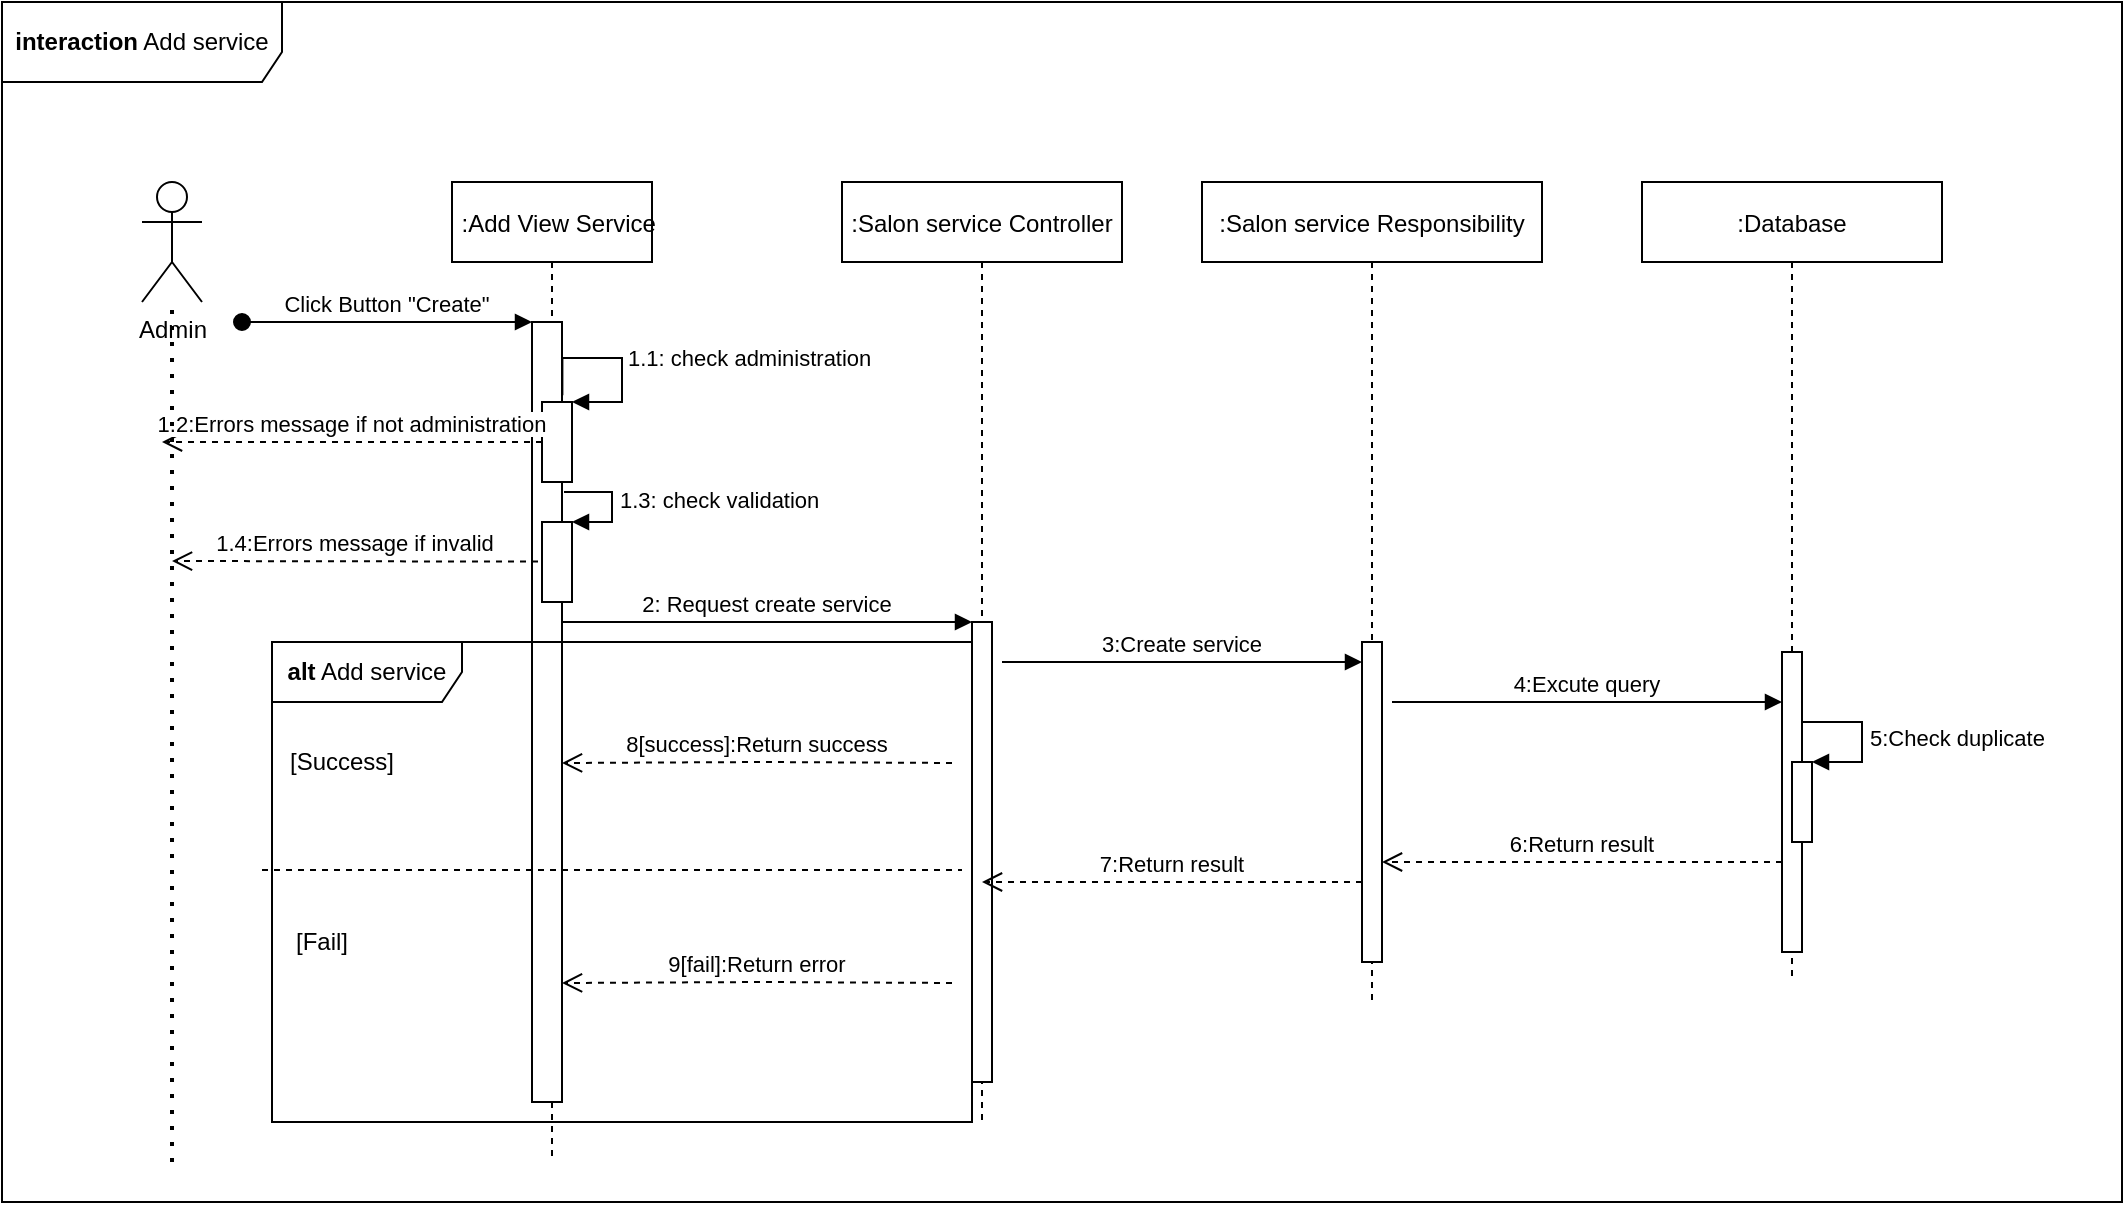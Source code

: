 <mxfile version="15.2.7" type="github">
  <diagram id="kgpKYQtTHZ0yAKxKKP6v" name="Page-1">
    <mxGraphModel dx="1888" dy="579" grid="1" gridSize="10" guides="1" tooltips="1" connect="1" arrows="1" fold="1" page="1" pageScale="1" pageWidth="850" pageHeight="1100" math="0" shadow="0">
      <root>
        <mxCell id="0" />
        <mxCell id="1" parent="0" />
        <mxCell id="3nuBFxr9cyL0pnOWT2aG-1" value="  :Add View Service" style="shape=umlLifeline;perimeter=lifelinePerimeter;container=1;collapsible=0;recursiveResize=0;rounded=0;shadow=0;strokeWidth=1;" parent="1" vertex="1">
          <mxGeometry x="215" y="130" width="100" height="490" as="geometry" />
        </mxCell>
        <mxCell id="3nuBFxr9cyL0pnOWT2aG-2" value="" style="points=[];perimeter=orthogonalPerimeter;rounded=0;shadow=0;strokeWidth=1;" parent="3nuBFxr9cyL0pnOWT2aG-1" vertex="1">
          <mxGeometry x="40" y="70" width="15" height="390" as="geometry" />
        </mxCell>
        <mxCell id="3nuBFxr9cyL0pnOWT2aG-3" value="Click Button &quot;Create&quot;" style="verticalAlign=bottom;startArrow=oval;endArrow=block;startSize=8;shadow=0;strokeWidth=1;" parent="3nuBFxr9cyL0pnOWT2aG-1" target="3nuBFxr9cyL0pnOWT2aG-2" edge="1">
          <mxGeometry relative="1" as="geometry">
            <mxPoint x="-105" y="70" as="sourcePoint" />
          </mxGeometry>
        </mxCell>
        <mxCell id="0GrsT5j0lHC2JYDFpa-r-6" value="" style="html=1;points=[];perimeter=orthogonalPerimeter;" parent="3nuBFxr9cyL0pnOWT2aG-1" vertex="1">
          <mxGeometry x="45" y="110" width="15" height="40" as="geometry" />
        </mxCell>
        <mxCell id="0GrsT5j0lHC2JYDFpa-r-7" value="1.1: check administration" style="edgeStyle=orthogonalEdgeStyle;html=1;align=left;spacingLeft=2;endArrow=block;rounded=0;entryX=1;entryY=0;exitX=1.013;exitY=0.094;exitDx=0;exitDy=0;exitPerimeter=0;" parent="3nuBFxr9cyL0pnOWT2aG-1" source="3nuBFxr9cyL0pnOWT2aG-2" target="0GrsT5j0lHC2JYDFpa-r-6" edge="1">
          <mxGeometry relative="1" as="geometry">
            <mxPoint x="65" y="60" as="sourcePoint" />
            <Array as="points">
              <mxPoint x="85" y="88" />
              <mxPoint x="85" y="110" />
            </Array>
          </mxGeometry>
        </mxCell>
        <mxCell id="0GrsT5j0lHC2JYDFpa-r-8" value="" style="html=1;points=[];perimeter=orthogonalPerimeter;" parent="3nuBFxr9cyL0pnOWT2aG-1" vertex="1">
          <mxGeometry x="45" y="170" width="15" height="40" as="geometry" />
        </mxCell>
        <mxCell id="0GrsT5j0lHC2JYDFpa-r-9" value="1.3: check validation" style="edgeStyle=orthogonalEdgeStyle;html=1;align=left;spacingLeft=2;endArrow=block;rounded=0;entryX=1;entryY=0;" parent="3nuBFxr9cyL0pnOWT2aG-1" target="0GrsT5j0lHC2JYDFpa-r-8" edge="1">
          <mxGeometry relative="1" as="geometry">
            <mxPoint x="60" y="155" as="sourcePoint" />
            <Array as="points">
              <mxPoint x="56" y="155" />
              <mxPoint x="80" y="155" />
              <mxPoint x="80" y="170" />
            </Array>
          </mxGeometry>
        </mxCell>
        <mxCell id="3nuBFxr9cyL0pnOWT2aG-5" value=":Salon service Controller" style="shape=umlLifeline;perimeter=lifelinePerimeter;container=1;collapsible=0;recursiveResize=0;rounded=0;shadow=0;strokeWidth=1;" parent="1" vertex="1">
          <mxGeometry x="410" y="130" width="140" height="470" as="geometry" />
        </mxCell>
        <mxCell id="3nuBFxr9cyL0pnOWT2aG-6" value="" style="points=[];perimeter=orthogonalPerimeter;rounded=0;shadow=0;strokeWidth=1;" parent="3nuBFxr9cyL0pnOWT2aG-5" vertex="1">
          <mxGeometry x="65" y="220" width="10" height="230" as="geometry" />
        </mxCell>
        <mxCell id="0GrsT5j0lHC2JYDFpa-r-11" value="&lt;b&gt;alt&lt;/b&gt; Add service" style="shape=umlFrame;whiteSpace=wrap;html=1;width=95;height=30;" parent="3nuBFxr9cyL0pnOWT2aG-5" vertex="1">
          <mxGeometry x="-285" y="230" width="350" height="240" as="geometry" />
        </mxCell>
        <mxCell id="3nuBFxr9cyL0pnOWT2aG-8" value="2: Request create service" style="verticalAlign=bottom;endArrow=block;entryX=0;entryY=0;shadow=0;strokeWidth=1;" parent="1" target="3nuBFxr9cyL0pnOWT2aG-6" edge="1">
          <mxGeometry relative="1" as="geometry">
            <mxPoint x="270" y="350" as="sourcePoint" />
            <Array as="points">
              <mxPoint x="320" y="350" />
            </Array>
          </mxGeometry>
        </mxCell>
        <mxCell id="0GrsT5j0lHC2JYDFpa-r-1" value="Admin" style="shape=umlActor;verticalLabelPosition=bottom;verticalAlign=top;html=1;outlineConnect=0;" parent="1" vertex="1">
          <mxGeometry x="60" y="130" width="30" height="60" as="geometry" />
        </mxCell>
        <mxCell id="0GrsT5j0lHC2JYDFpa-r-12" value=":Salon service Responsibility" style="shape=umlLifeline;perimeter=lifelinePerimeter;container=1;collapsible=0;recursiveResize=0;rounded=0;shadow=0;strokeWidth=1;" parent="1" vertex="1">
          <mxGeometry x="590" y="130" width="170" height="410" as="geometry" />
        </mxCell>
        <mxCell id="0GrsT5j0lHC2JYDFpa-r-13" value="" style="points=[];perimeter=orthogonalPerimeter;rounded=0;shadow=0;strokeWidth=1;" parent="0GrsT5j0lHC2JYDFpa-r-12" vertex="1">
          <mxGeometry x="80" y="230" width="10" height="160" as="geometry" />
        </mxCell>
        <mxCell id="0GrsT5j0lHC2JYDFpa-r-15" value="7:Return result" style="verticalAlign=bottom;endArrow=open;dashed=1;endSize=8;shadow=0;strokeWidth=1;" parent="1" edge="1">
          <mxGeometry relative="1" as="geometry">
            <mxPoint x="480" y="480" as="targetPoint" />
            <mxPoint x="670" y="480" as="sourcePoint" />
          </mxGeometry>
        </mxCell>
        <mxCell id="0GrsT5j0lHC2JYDFpa-r-16" value=":Database" style="shape=umlLifeline;perimeter=lifelinePerimeter;container=1;collapsible=0;recursiveResize=0;rounded=0;shadow=0;strokeWidth=1;" parent="1" vertex="1">
          <mxGeometry x="810" y="130" width="150" height="400" as="geometry" />
        </mxCell>
        <mxCell id="0GrsT5j0lHC2JYDFpa-r-17" value="" style="points=[];perimeter=orthogonalPerimeter;rounded=0;shadow=0;strokeWidth=1;" parent="0GrsT5j0lHC2JYDFpa-r-16" vertex="1">
          <mxGeometry x="70" y="235" width="10" height="150" as="geometry" />
        </mxCell>
        <mxCell id="0GrsT5j0lHC2JYDFpa-r-22" value="" style="html=1;points=[];perimeter=orthogonalPerimeter;" parent="0GrsT5j0lHC2JYDFpa-r-16" vertex="1">
          <mxGeometry x="75" y="290" width="10" height="40" as="geometry" />
        </mxCell>
        <mxCell id="0GrsT5j0lHC2JYDFpa-r-23" value="5:Check duplicate" style="edgeStyle=orthogonalEdgeStyle;html=1;align=left;spacingLeft=2;endArrow=block;rounded=0;entryX=1;entryY=0;" parent="0GrsT5j0lHC2JYDFpa-r-16" target="0GrsT5j0lHC2JYDFpa-r-22" edge="1">
          <mxGeometry relative="1" as="geometry">
            <mxPoint x="80" y="270" as="sourcePoint" />
            <Array as="points">
              <mxPoint x="110" y="270" />
            </Array>
          </mxGeometry>
        </mxCell>
        <mxCell id="0GrsT5j0lHC2JYDFpa-r-18" value="4:Excute query" style="verticalAlign=bottom;endArrow=block;entryX=0;entryY=0;shadow=0;strokeWidth=1;" parent="1" edge="1">
          <mxGeometry relative="1" as="geometry">
            <mxPoint x="685" y="390" as="sourcePoint" />
            <mxPoint x="880" y="390" as="targetPoint" />
            <Array as="points">
              <mxPoint x="735" y="390" />
            </Array>
          </mxGeometry>
        </mxCell>
        <mxCell id="0GrsT5j0lHC2JYDFpa-r-14" value="3:Create service" style="verticalAlign=bottom;endArrow=block;entryX=0;entryY=0;shadow=0;strokeWidth=1;" parent="1" edge="1">
          <mxGeometry relative="1" as="geometry">
            <mxPoint x="490" y="370" as="sourcePoint" />
            <mxPoint x="670" y="370" as="targetPoint" />
            <Array as="points">
              <mxPoint x="525" y="370" />
            </Array>
          </mxGeometry>
        </mxCell>
        <mxCell id="0GrsT5j0lHC2JYDFpa-r-24" value="6:Return result" style="verticalAlign=bottom;endArrow=open;dashed=1;endSize=8;shadow=0;strokeWidth=1;" parent="1" edge="1">
          <mxGeometry relative="1" as="geometry">
            <mxPoint x="680" y="470" as="targetPoint" />
            <mxPoint x="880" y="470" as="sourcePoint" />
          </mxGeometry>
        </mxCell>
        <mxCell id="0GrsT5j0lHC2JYDFpa-r-33" value="8[success]:Return success" style="verticalAlign=bottom;endArrow=open;dashed=1;endSize=8;exitX=0;exitY=0.95;shadow=0;strokeWidth=1;" parent="1" edge="1">
          <mxGeometry relative="1" as="geometry">
            <mxPoint x="270" y="420.5" as="targetPoint" />
            <mxPoint x="465" y="420.5" as="sourcePoint" />
            <Array as="points">
              <mxPoint x="370" y="420" />
            </Array>
          </mxGeometry>
        </mxCell>
        <mxCell id="0GrsT5j0lHC2JYDFpa-r-34" value="9[fail]:Return error" style="verticalAlign=bottom;endArrow=open;dashed=1;endSize=8;exitX=0;exitY=0.95;shadow=0;strokeWidth=1;" parent="1" edge="1">
          <mxGeometry relative="1" as="geometry">
            <mxPoint x="270" y="530.5" as="targetPoint" />
            <mxPoint x="465" y="530.5" as="sourcePoint" />
            <Array as="points">
              <mxPoint x="370" y="530" />
            </Array>
          </mxGeometry>
        </mxCell>
        <mxCell id="0GrsT5j0lHC2JYDFpa-r-35" value="" style="line;strokeWidth=1;fillColor=none;align=left;verticalAlign=middle;spacingTop=-1;spacingLeft=3;spacingRight=3;rotatable=0;labelPosition=right;points=[];portConstraint=eastwest;dashed=1;" parent="1" vertex="1">
          <mxGeometry x="120" y="470" width="350" height="8" as="geometry" />
        </mxCell>
        <mxCell id="0GrsT5j0lHC2JYDFpa-r-36" value="[Success]" style="text;html=1;strokeColor=none;fillColor=none;align=center;verticalAlign=middle;whiteSpace=wrap;rounded=0;dashed=1;" parent="1" vertex="1">
          <mxGeometry x="140" y="410" width="40" height="20" as="geometry" />
        </mxCell>
        <mxCell id="0GrsT5j0lHC2JYDFpa-r-37" value="[Fail]" style="text;html=1;strokeColor=none;fillColor=none;align=center;verticalAlign=middle;whiteSpace=wrap;rounded=0;dashed=1;" parent="1" vertex="1">
          <mxGeometry x="130" y="500" width="40" height="20" as="geometry" />
        </mxCell>
        <mxCell id="0GrsT5j0lHC2JYDFpa-r-39" value="1.2:Errors message if not administration" style="verticalAlign=bottom;endArrow=open;dashed=1;endSize=8;shadow=0;strokeWidth=1;" parent="1" edge="1">
          <mxGeometry relative="1" as="geometry">
            <mxPoint x="70" y="260" as="targetPoint" />
            <mxPoint x="260" y="260" as="sourcePoint" />
          </mxGeometry>
        </mxCell>
        <mxCell id="0GrsT5j0lHC2JYDFpa-r-40" value="1.4:Errors message if invalid" style="verticalAlign=bottom;endArrow=open;dashed=1;endSize=8;shadow=0;strokeWidth=1;exitX=-0.133;exitY=0.495;exitDx=0;exitDy=0;exitPerimeter=0;" parent="1" source="0GrsT5j0lHC2JYDFpa-r-8" edge="1">
          <mxGeometry relative="1" as="geometry">
            <mxPoint x="75" y="319.5" as="targetPoint" />
            <mxPoint x="225" y="319.5" as="sourcePoint" />
          </mxGeometry>
        </mxCell>
        <mxCell id="0GrsT5j0lHC2JYDFpa-r-41" value="" style="endArrow=none;dashed=1;html=1;dashPattern=1 3;strokeWidth=2;" parent="1" target="0GrsT5j0lHC2JYDFpa-r-1" edge="1">
          <mxGeometry width="50" height="50" relative="1" as="geometry">
            <mxPoint x="75" y="620" as="sourcePoint" />
            <mxPoint x="220" y="290" as="targetPoint" />
          </mxGeometry>
        </mxCell>
        <mxCell id="8wqBt8BUKFswIuifHX2i-1" value="&lt;b&gt;interaction&lt;/b&gt; Add service" style="shape=umlFrame;whiteSpace=wrap;html=1;width=140;height=40;" parent="1" vertex="1">
          <mxGeometry x="-10" y="40" width="1060" height="600" as="geometry" />
        </mxCell>
      </root>
    </mxGraphModel>
  </diagram>
</mxfile>
